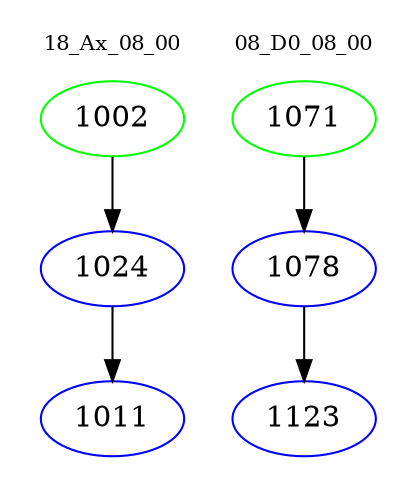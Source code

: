 digraph{
subgraph cluster_0 {
color = white
label = "18_Ax_08_00";
fontsize=10;
T0_1002 [label="1002", color="green"]
T0_1002 -> T0_1024 [color="black"]
T0_1024 [label="1024", color="blue"]
T0_1024 -> T0_1011 [color="black"]
T0_1011 [label="1011", color="blue"]
}
subgraph cluster_1 {
color = white
label = "08_D0_08_00";
fontsize=10;
T1_1071 [label="1071", color="green"]
T1_1071 -> T1_1078 [color="black"]
T1_1078 [label="1078", color="blue"]
T1_1078 -> T1_1123 [color="black"]
T1_1123 [label="1123", color="blue"]
}
}
